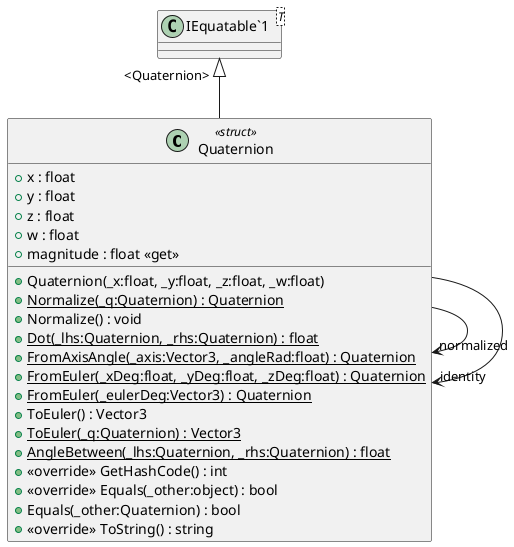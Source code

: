 @startuml
class Quaternion <<struct>> {
    + x : float
    + y : float
    + z : float
    + w : float
    + Quaternion(_x:float, _y:float, _z:float, _w:float)
    + magnitude : float <<get>>
    + {static} Normalize(_q:Quaternion) : Quaternion
    + Normalize() : void
    + {static} Dot(_lhs:Quaternion, _rhs:Quaternion) : float
    + {static} FromAxisAngle(_axis:Vector3, _angleRad:float) : Quaternion
    + {static} FromEuler(_xDeg:float, _yDeg:float, _zDeg:float) : Quaternion
    + {static} FromEuler(_eulerDeg:Vector3) : Quaternion
    + ToEuler() : Vector3
    + {static} ToEuler(_q:Quaternion) : Vector3
    + {static} AngleBetween(_lhs:Quaternion, _rhs:Quaternion) : float
    + <<override>> GetHashCode() : int
    + <<override>> Equals(_other:object) : bool
    + Equals(_other:Quaternion) : bool
    + <<override>> ToString() : string
}
class "IEquatable`1"<T> {
}
"IEquatable`1" "<Quaternion>" <|-- Quaternion
Quaternion --> "normalized" Quaternion
Quaternion --> "identity" Quaternion
@enduml
